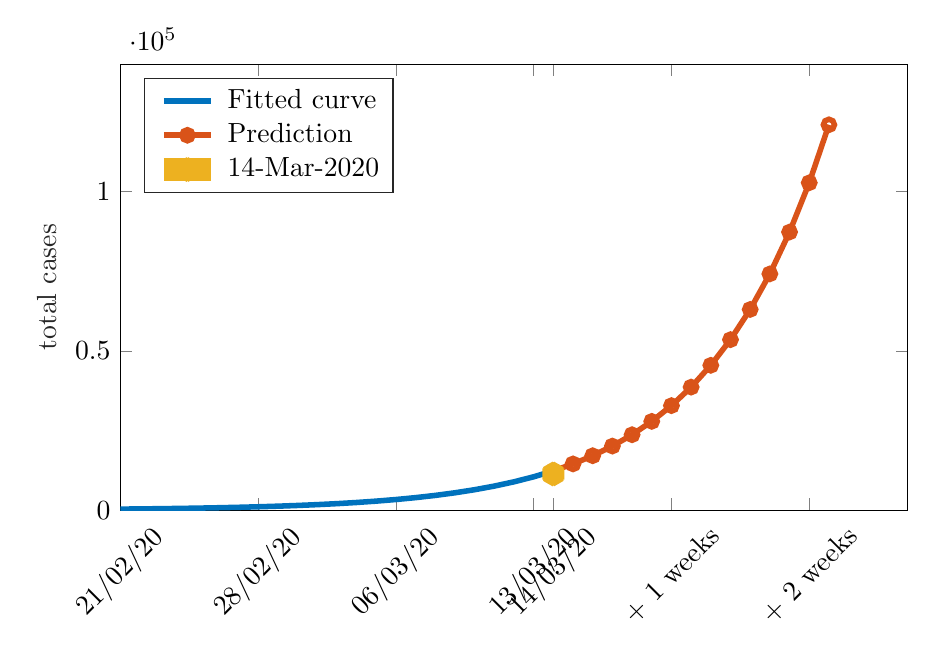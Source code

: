 % This file was created by matlab2tikz.
%
\definecolor{mycolor1}{rgb}{0.0,0.447,0.741}%
\definecolor{mycolor2}{rgb}{0.85,0.325,0.098}%
\definecolor{mycolor3}{rgb}{0.929,0.694,0.125}%
%
\begin{tikzpicture}

\begin{axis}[%
width=10cm,
height=5.665cm,
at={(0cm,0cm)},
scale only axis,
xmin=0,
xmax=40,
xtick={0,7,14,21,22,28,35},
xticklabels={{21/02/20},{28/02/20},{06/03/20},{13/03/20},{14/03/20},{+ 1 weeks},{+ 2 weeks}},
xticklabel style={rotate=45},
ymin=0,
ymax=140000,
ylabel style={font=\color{white!15!black}},
ylabel={total cases},
axis background/.style={fill=white},
legend style={at={(0.03,0.97)}, anchor=north west, legend cell align=left, align=left, draw=white!15!black}
]
\addplot [color=mycolor1, line width=2.0pt]
  table[row sep=crcr]{%
0	341.312\\
1	401.764\\
2	472.923\\
3	556.685\\
4	655.283\\
5	771.345\\
6	907.962\\
7	1068.777\\
8	1258.075\\
9	1480.901\\
10	1743.192\\
11	2051.94\\
12	2415.372\\
13	2843.173\\
14	3346.745\\
15	3939.508\\
16	4637.259\\
17	5458.593\\
18	6425.399\\
19	7563.442\\
20	8903.05\\
21	10479.925\\
22	12336.09\\
};
\addlegendentry{Fitted curve}

\addplot [color=mycolor2, line width=2.0pt, mark=o, mark options={solid, mycolor2}]
  table[row sep=crcr]{%
22	12336\\
23	14521\\
24	17093\\
25	20120\\
26	23684\\
27	27879\\
28	32817\\
29	38629\\
30	45471\\
31	53524\\
32	63004\\
33	74164\\
34	87299\\
35	102761\\
36	120962\\
};
\addlegendentry{Prediction}

\addplot [color=mycolor3, line width=8.0pt, draw=none, mark=asterisk, mark options={solid, mycolor3}]
  table[row sep=crcr]{%
22	11362\\
};
\addlegendentry{14-Mar-2020}

\end{axis}
\end{tikzpicture}%